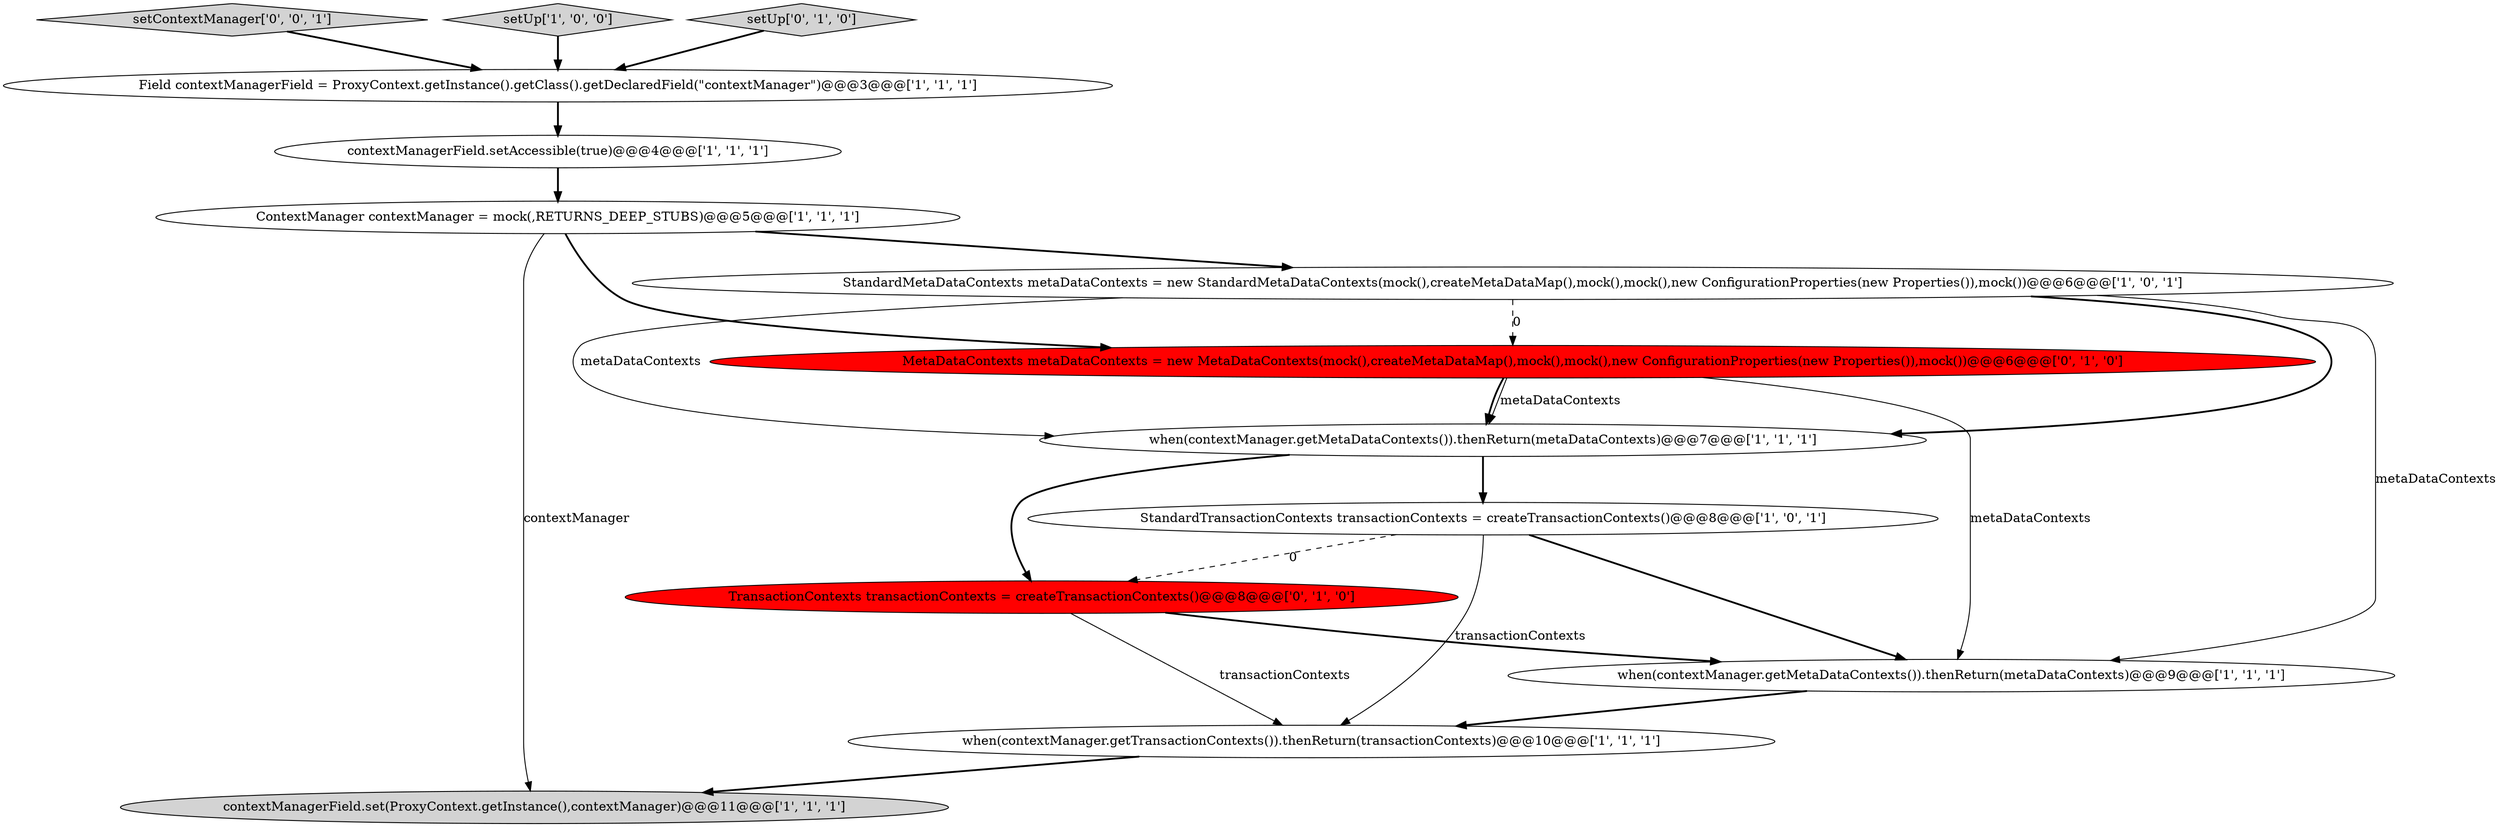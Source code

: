 digraph {
0 [style = filled, label = "StandardMetaDataContexts metaDataContexts = new StandardMetaDataContexts(mock(),createMetaDataMap(),mock(),mock(),new ConfigurationProperties(new Properties()),mock())@@@6@@@['1', '0', '1']", fillcolor = white, shape = ellipse image = "AAA0AAABBB1BBB"];
13 [style = filled, label = "setContextManager['0', '0', '1']", fillcolor = lightgray, shape = diamond image = "AAA0AAABBB3BBB"];
2 [style = filled, label = "setUp['1', '0', '0']", fillcolor = lightgray, shape = diamond image = "AAA0AAABBB1BBB"];
1 [style = filled, label = "contextManagerField.set(ProxyContext.getInstance(),contextManager)@@@11@@@['1', '1', '1']", fillcolor = lightgray, shape = ellipse image = "AAA0AAABBB1BBB"];
5 [style = filled, label = "when(contextManager.getMetaDataContexts()).thenReturn(metaDataContexts)@@@7@@@['1', '1', '1']", fillcolor = white, shape = ellipse image = "AAA0AAABBB1BBB"];
12 [style = filled, label = "TransactionContexts transactionContexts = createTransactionContexts()@@@8@@@['0', '1', '0']", fillcolor = red, shape = ellipse image = "AAA1AAABBB2BBB"];
4 [style = filled, label = "StandardTransactionContexts transactionContexts = createTransactionContexts()@@@8@@@['1', '0', '1']", fillcolor = white, shape = ellipse image = "AAA0AAABBB1BBB"];
9 [style = filled, label = "when(contextManager.getMetaDataContexts()).thenReturn(metaDataContexts)@@@9@@@['1', '1', '1']", fillcolor = white, shape = ellipse image = "AAA0AAABBB1BBB"];
10 [style = filled, label = "MetaDataContexts metaDataContexts = new MetaDataContexts(mock(),createMetaDataMap(),mock(),mock(),new ConfigurationProperties(new Properties()),mock())@@@6@@@['0', '1', '0']", fillcolor = red, shape = ellipse image = "AAA1AAABBB2BBB"];
8 [style = filled, label = "Field contextManagerField = ProxyContext.getInstance().getClass().getDeclaredField(\"contextManager\")@@@3@@@['1', '1', '1']", fillcolor = white, shape = ellipse image = "AAA0AAABBB1BBB"];
3 [style = filled, label = "ContextManager contextManager = mock(,RETURNS_DEEP_STUBS)@@@5@@@['1', '1', '1']", fillcolor = white, shape = ellipse image = "AAA0AAABBB1BBB"];
11 [style = filled, label = "setUp['0', '1', '0']", fillcolor = lightgray, shape = diamond image = "AAA0AAABBB2BBB"];
6 [style = filled, label = "contextManagerField.setAccessible(true)@@@4@@@['1', '1', '1']", fillcolor = white, shape = ellipse image = "AAA0AAABBB1BBB"];
7 [style = filled, label = "when(contextManager.getTransactionContexts()).thenReturn(transactionContexts)@@@10@@@['1', '1', '1']", fillcolor = white, shape = ellipse image = "AAA0AAABBB1BBB"];
4->9 [style = bold, label=""];
6->3 [style = bold, label=""];
7->1 [style = bold, label=""];
8->6 [style = bold, label=""];
3->1 [style = solid, label="contextManager"];
9->7 [style = bold, label=""];
12->9 [style = bold, label=""];
10->5 [style = solid, label="metaDataContexts"];
0->10 [style = dashed, label="0"];
3->0 [style = bold, label=""];
12->7 [style = solid, label="transactionContexts"];
4->12 [style = dashed, label="0"];
0->5 [style = solid, label="metaDataContexts"];
3->10 [style = bold, label=""];
4->7 [style = solid, label="transactionContexts"];
10->5 [style = bold, label=""];
5->12 [style = bold, label=""];
5->4 [style = bold, label=""];
11->8 [style = bold, label=""];
0->9 [style = solid, label="metaDataContexts"];
10->9 [style = solid, label="metaDataContexts"];
13->8 [style = bold, label=""];
2->8 [style = bold, label=""];
0->5 [style = bold, label=""];
}
